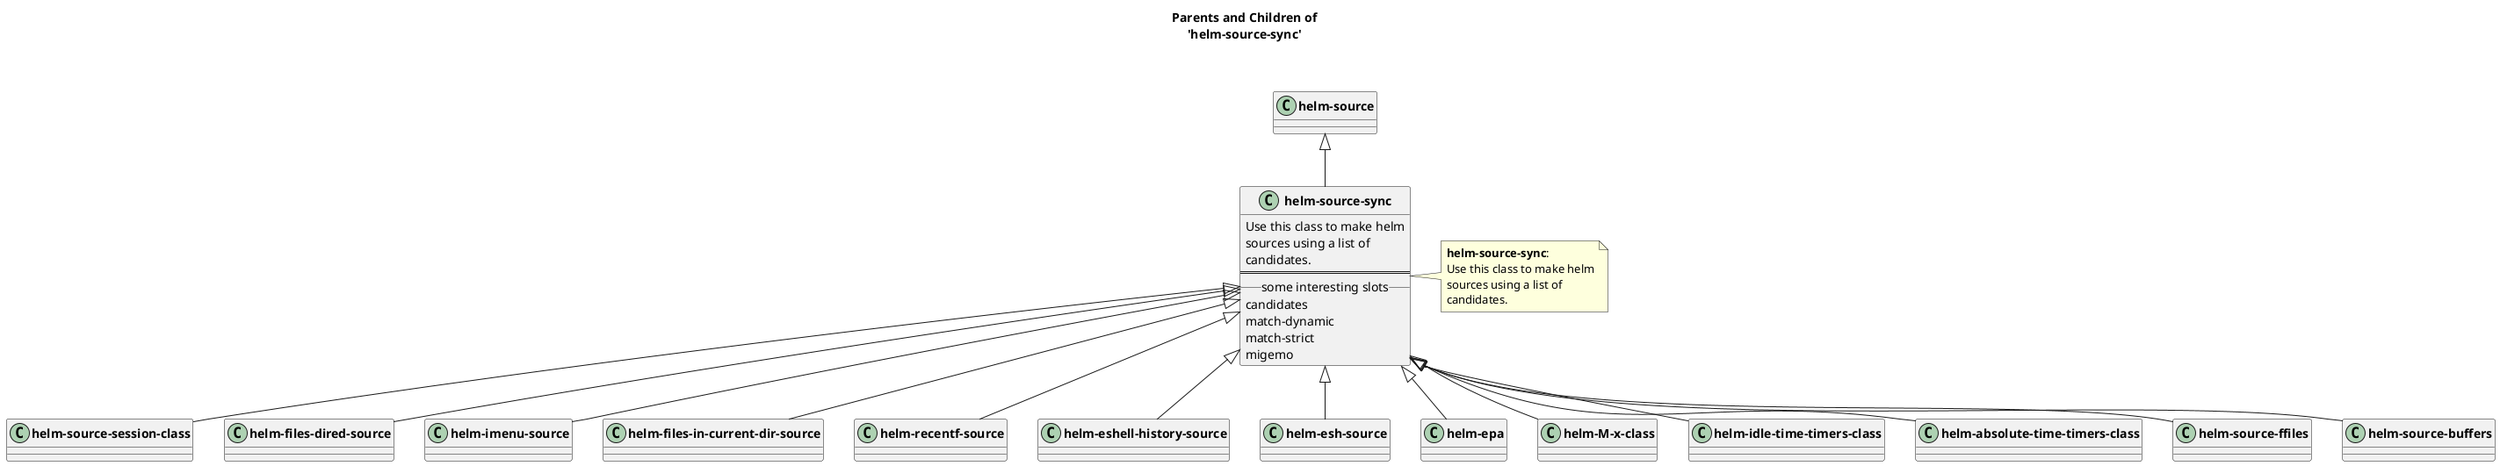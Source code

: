 @startuml
skinparam classFontStyle bold
skinparam captionFontStyle bold
title **Parents and Children of**\n**'helm-source-sync'**\n\n
"helm-source" <|-- "helm-source-sync"
class "helm-source"
class "helm-source-sync" {
	Use this class to make helm
	sources using a list of
	candidates.
	==
	__ some interesting slots __
	candidates
	match-dynamic
	match-strict
	migemo
}
note right of "helm-source-sync"
	**helm-source-sync**:
	Use this class to make helm
	sources using a list of
	candidates.
end note
"helm-source-sync" <|-- "helm-source-session-class"
"helm-source-sync" <|-- "helm-files-dired-source"
"helm-source-sync" <|-- "helm-imenu-source"
"helm-source-sync" <|-- "helm-files-in-current-dir-source"
"helm-source-sync" <|-- "helm-recentf-source"
"helm-source-sync" <|-- "helm-eshell-history-source"
"helm-source-sync" <|-- "helm-esh-source"
"helm-source-sync" <|-- "helm-epa"
"helm-source-sync" <|-- "helm-M-x-class"
"helm-source-sync" <|-- "helm-idle-time-timers-class"
"helm-source-sync" <|-- "helm-absolute-time-timers-class"
"helm-source-sync" <|-- "helm-source-ffiles"
"helm-source-sync" <|-- "helm-source-buffers"
@enduml
